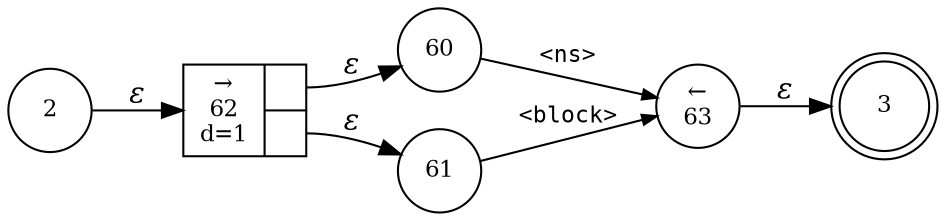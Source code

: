 digraph ATN {
rankdir=LR;
s3[fontsize=11, label="3", shape=doublecircle, fixedsize=true, width=.6];
s2[fontsize=11,label="2", shape=circle, fixedsize=true, width=.55, peripheries=1];
s60[fontsize=11,label="60", shape=circle, fixedsize=true, width=.55, peripheries=1];
s61[fontsize=11,label="61", shape=circle, fixedsize=true, width=.55, peripheries=1];
s62[fontsize=11,label="{&rarr;\n62\nd=1|{<p0>|<p1>}}", shape=record, fixedsize=false, peripheries=1];
s63[fontsize=11,label="&larr;\n63", shape=circle, fixedsize=true, width=.55, peripheries=1];
s2 -> s62 [fontname="Times-Italic", label="&epsilon;"];
s62:p0 -> s60 [fontname="Times-Italic", label="&epsilon;"];
s62:p1 -> s61 [fontname="Times-Italic", label="&epsilon;"];
s60 -> s63 [fontsize=11, fontname="Courier", arrowsize=.7, label = "<ns>", arrowhead = normal];
s61 -> s63 [fontsize=11, fontname="Courier", arrowsize=.7, label = "<block>", arrowhead = normal];
s63 -> s3 [fontname="Times-Italic", label="&epsilon;"];
}